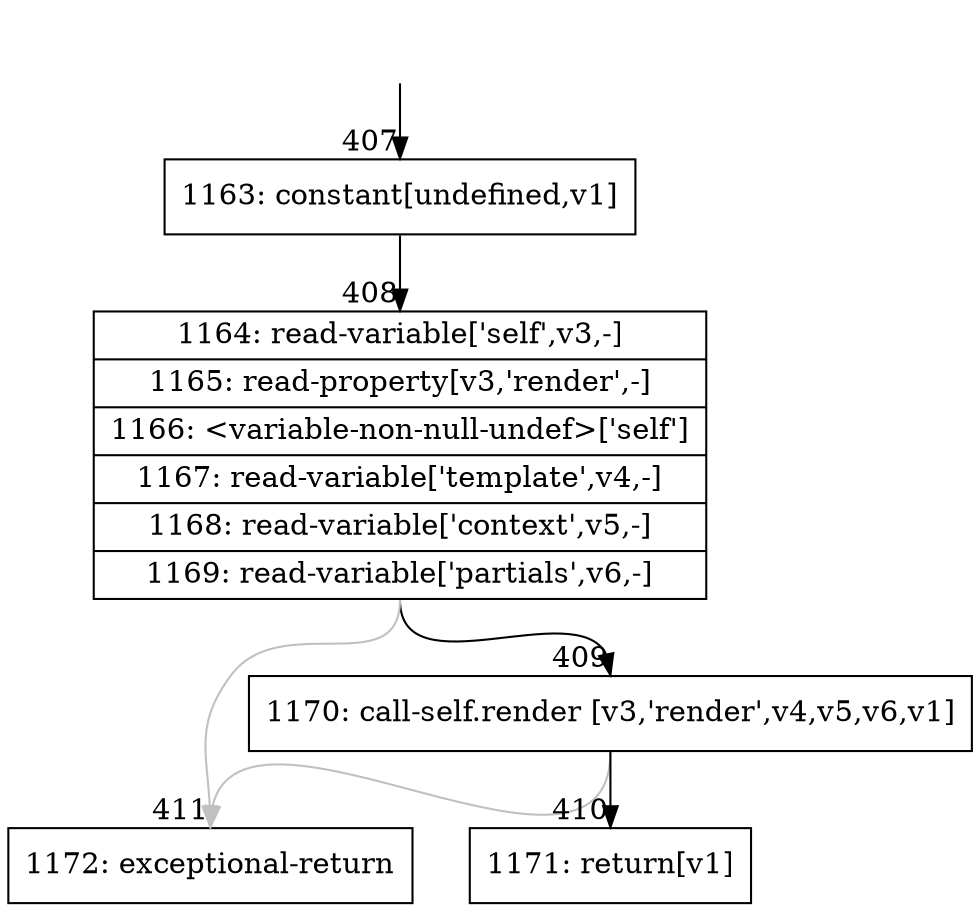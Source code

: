 digraph {
rankdir="TD"
BB_entry28[shape=none,label=""];
BB_entry28 -> BB407 [tailport=s, headport=n, headlabel="    407"]
BB407 [shape=record label="{1163: constant[undefined,v1]}" ] 
BB407 -> BB408 [tailport=s, headport=n, headlabel="      408"]
BB408 [shape=record label="{1164: read-variable['self',v3,-]|1165: read-property[v3,'render',-]|1166: \<variable-non-null-undef\>['self']|1167: read-variable['template',v4,-]|1168: read-variable['context',v5,-]|1169: read-variable['partials',v6,-]}" ] 
BB408 -> BB409 [tailport=s, headport=n, headlabel="      409"]
BB408 -> BB411 [tailport=s, headport=n, color=gray, headlabel="      411"]
BB409 [shape=record label="{1170: call-self.render [v3,'render',v4,v5,v6,v1]}" ] 
BB409 -> BB410 [tailport=s, headport=n, headlabel="      410"]
BB409 -> BB411 [tailport=s, headport=n, color=gray]
BB410 [shape=record label="{1171: return[v1]}" ] 
BB411 [shape=record label="{1172: exceptional-return}" ] 
//#$~ 491
}
